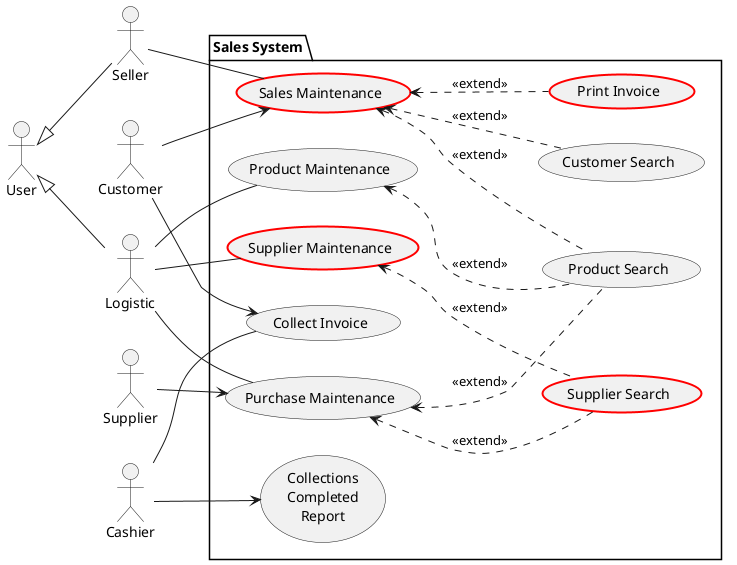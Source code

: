 @startuml
    left to right direction
    skinparam style strictuml
    skinparam classAttributeIconSize 0
    'skinparam linetype ortho

    'Actors
    actor Customer
    actor Seller
    actor Cashier
    actor Logistic
    actor Supplier
    actor User

    User <|-- Seller
    User <|-- Logistic

    package "Sales System" {
        'Del Caso de Uso a la Especificación del UI
        (Supplier Maintenance) #line:red;line.bold
        (Supplier Search) #line:red;line.bold
        (Sales Maintenance) #line:red;line.bold
        (Print Invoice) #line:red;line.bold

        Logistic -- (Supplier Maintenance) 
        Logistic -- (Purchase Maintenance)
        Logistic --  (Product Maintenance)

        Supplier --> (Purchase Maintenance)

        Seller -- (Sales Maintenance)
        Cashier --> (Collections\nCompleted\nReport)
        Cashier -- (Collect Invoice)
        
        Customer --> (Sales Maintenance)    
        Customer --> (Collect Invoice)

        (Product Maintenance) <.. (Product Search) :<<extend>>
        
        (Supplier Maintenance) <.. (Supplier Search) :<<extend>>
        (Purchase Maintenance) <.. (Supplier Search) :<<extend>>
        (Purchase Maintenance) <.. (Product Search) :<<extend>>

        (Sales Maintenance) <.. (Customer Search) :<<extend>>
        (Sales Maintenance) <.. (Product Search) :<<extend>>
        (Sales Maintenance) <.. (Print Invoice) :<<extend>>
    }
@enduml